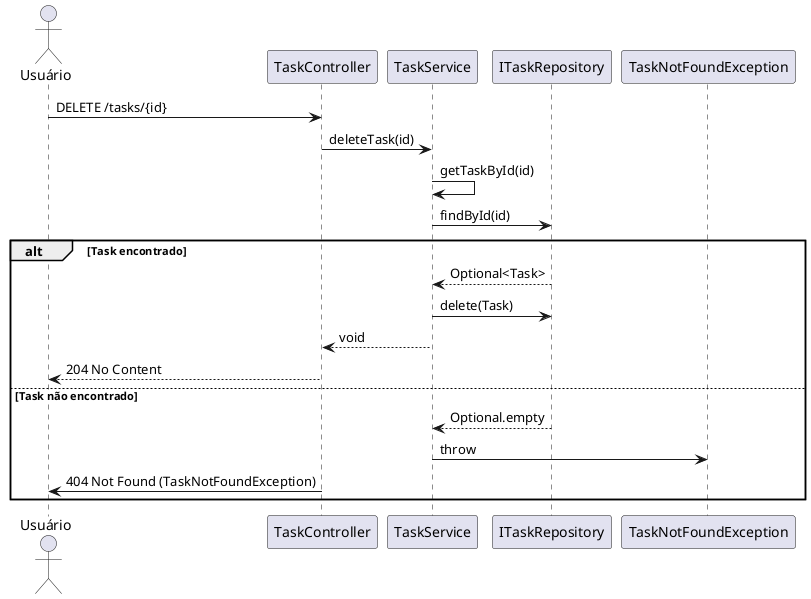 @startuml diagrama_de_sequencia_005_deleteTask
actor Usuário
Usuário -> TaskController: DELETE /tasks/{id}
TaskController -> TaskService: deleteTask(id)
TaskService -> TaskService: getTaskById(id)
TaskService -> ITaskRepository: findById(id)
alt Task encontrado
    ITaskRepository --> TaskService: Optional<Task>
    TaskService -> ITaskRepository: delete(Task)
    TaskService --> TaskController: void
    TaskController --> Usuário: 204 No Content
else Task não encontrado
    ITaskRepository --> TaskService: Optional.empty
    TaskService -> TaskNotFoundException: throw
    TaskController -> Usuário: 404 Not Found (TaskNotFoundException)
end
@enduml
